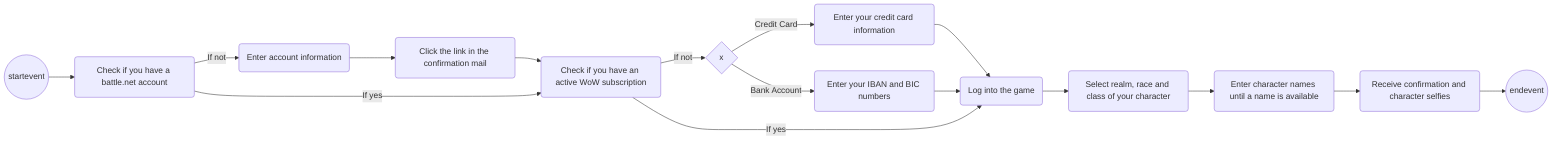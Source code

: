 graph LR
    1:startevent:((startevent)) --> 2:task:(Check if you have a battle.net account)
    2:task: --> |If not| 3:task:(Enter account information)
    3:task: --> 4:task:(Click the link in the confirmation mail)
    4:task: --> 5:task:(Check if you have an active WoW subscription)
    2:task: --> |If yes| 5:task:
    5:task: --> |If not| 6:exclusivegateway:{x}
    6:exclusivegateway:{x} --> |Credit Card| 7:task:(Enter your credit card information)
    6:exclusivegateway:{x} --> |Bank Account| 8:task:(Enter your IBAN and BIC numbers)
    7:task: --> 9:task:(Log into the game)
    8:task: --> 9:task:
    5:task: --> |If yes| 9:task:
    9:task: --> 10:task:(Select realm, race and class of your character)
    10:task: --> 11:task:(Enter character names until a name is available)
    11:task: --> 12:task:(Receive confirmation and character selfies)
    12:task: --> 13:endevent:((endevent))